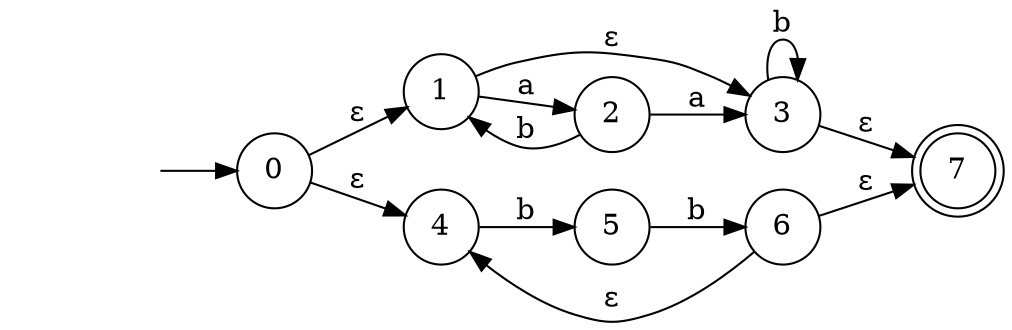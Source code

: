 digraph finite_state_machine { rankdir=LR
	node [shape=doublecircle]
	7

	node [shape=circle]
	fake0 [style=invisible]
	fake0 -> 0

	0 -> 1 [label="ε"] 
	0 -> 4 [label="ε"] 
	1 -> 3 [label="ε"] 
	1 -> 2 [label="a"] 
	3 -> 7 [label="ε"] 
	3 -> 3 [label="b"] 
	6 -> 4 [label="ε"] 
	6 -> 7 [label="ε"] 
	2 -> 1 [label="b"] 
	2 -> 3 [label="a"] 
	4 -> 5 [label="b"] 
	5 -> 6 [label="b"] 
}
